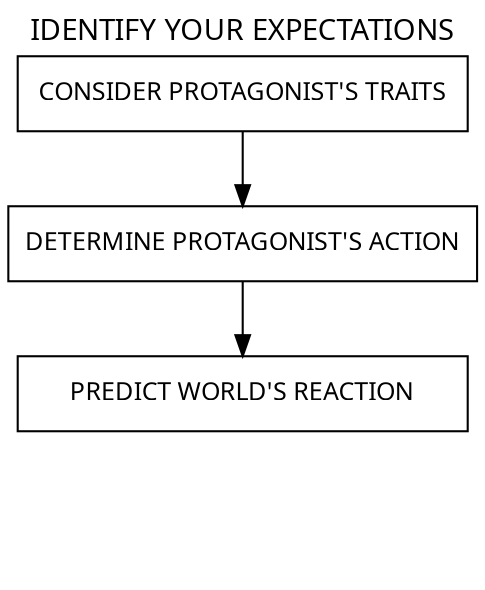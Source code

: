 digraph scene_breakdown {
    label = "IDENTIFY YOUR EXPECTATIONS";
    labelloc="t";
    fontname="Permanent Marker";
    node [shape="rect", style = "", 
    fontname="Permanent Marker", fontsize=12, width=3];
    edge [shape="rect", fontname="Permanent Marker", fontsize=12];

    cs01 [label = "CONSIDER PROTAGONIST'S TRAITS"];
    cs02 [label = "DETERMINE PROTAGONIST'S ACTION"];
    cs03 [label = "PREDICT WORLD'S REACTION"];
    cs04 [style = "invis"];

    cs01 -> cs02 -> cs03;
    cs03 -> cs04 [style="invis"];
}